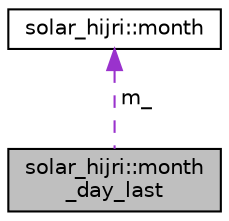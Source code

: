 digraph "solar_hijri::month_day_last"
{
 // LATEX_PDF_SIZE
  edge [fontname="Helvetica",fontsize="10",labelfontname="Helvetica",labelfontsize="10"];
  node [fontname="Helvetica",fontsize="10",shape=record];
  Node1 [label="solar_hijri::month\l_day_last",height=0.2,width=0.4,color="black", fillcolor="grey75", style="filled", fontcolor="black",tooltip=" "];
  Node2 -> Node1 [dir="back",color="darkorchid3",fontsize="10",style="dashed",label=" m_" ];
  Node2 [label="solar_hijri::month",height=0.2,width=0.4,color="black", fillcolor="white", style="filled",URL="$classsolar__hijri_1_1month.html",tooltip=" "];
}
